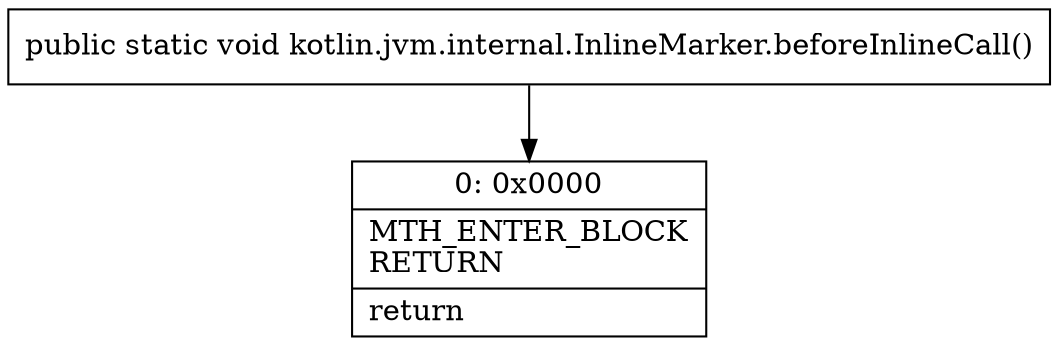digraph "CFG forkotlin.jvm.internal.InlineMarker.beforeInlineCall()V" {
Node_0 [shape=record,label="{0\:\ 0x0000|MTH_ENTER_BLOCK\lRETURN\l|return\l}"];
MethodNode[shape=record,label="{public static void kotlin.jvm.internal.InlineMarker.beforeInlineCall() }"];
MethodNode -> Node_0;
}

